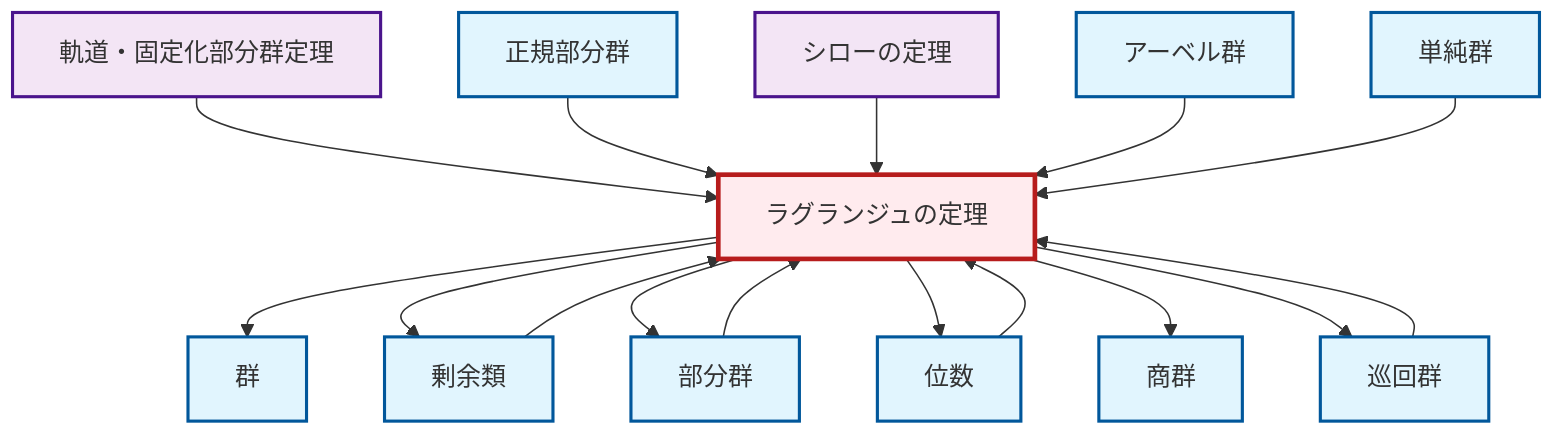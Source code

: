 graph TD
    classDef definition fill:#e1f5fe,stroke:#01579b,stroke-width:2px
    classDef theorem fill:#f3e5f5,stroke:#4a148c,stroke-width:2px
    classDef axiom fill:#fff3e0,stroke:#e65100,stroke-width:2px
    classDef example fill:#e8f5e9,stroke:#1b5e20,stroke-width:2px
    classDef current fill:#ffebee,stroke:#b71c1c,stroke-width:3px
    thm-lagrange["ラグランジュの定理"]:::theorem
    thm-orbit-stabilizer["軌道・固定化部分群定理"]:::theorem
    def-group["群"]:::definition
    def-subgroup["部分群"]:::definition
    def-quotient-group["商群"]:::definition
    def-cyclic-group["巡回群"]:::definition
    def-simple-group["単純群"]:::definition
    def-abelian-group["アーベル群"]:::definition
    def-normal-subgroup["正規部分群"]:::definition
    def-coset["剰余類"]:::definition
    thm-sylow["シローの定理"]:::theorem
    def-order["位数"]:::definition
    thm-orbit-stabilizer --> thm-lagrange
    thm-lagrange --> def-group
    def-cyclic-group --> thm-lagrange
    def-coset --> thm-lagrange
    def-normal-subgroup --> thm-lagrange
    thm-lagrange --> def-coset
    thm-lagrange --> def-subgroup
    thm-sylow --> thm-lagrange
    def-subgroup --> thm-lagrange
    thm-lagrange --> def-order
    thm-lagrange --> def-quotient-group
    def-abelian-group --> thm-lagrange
    def-simple-group --> thm-lagrange
    def-order --> thm-lagrange
    thm-lagrange --> def-cyclic-group
    class thm-lagrange current